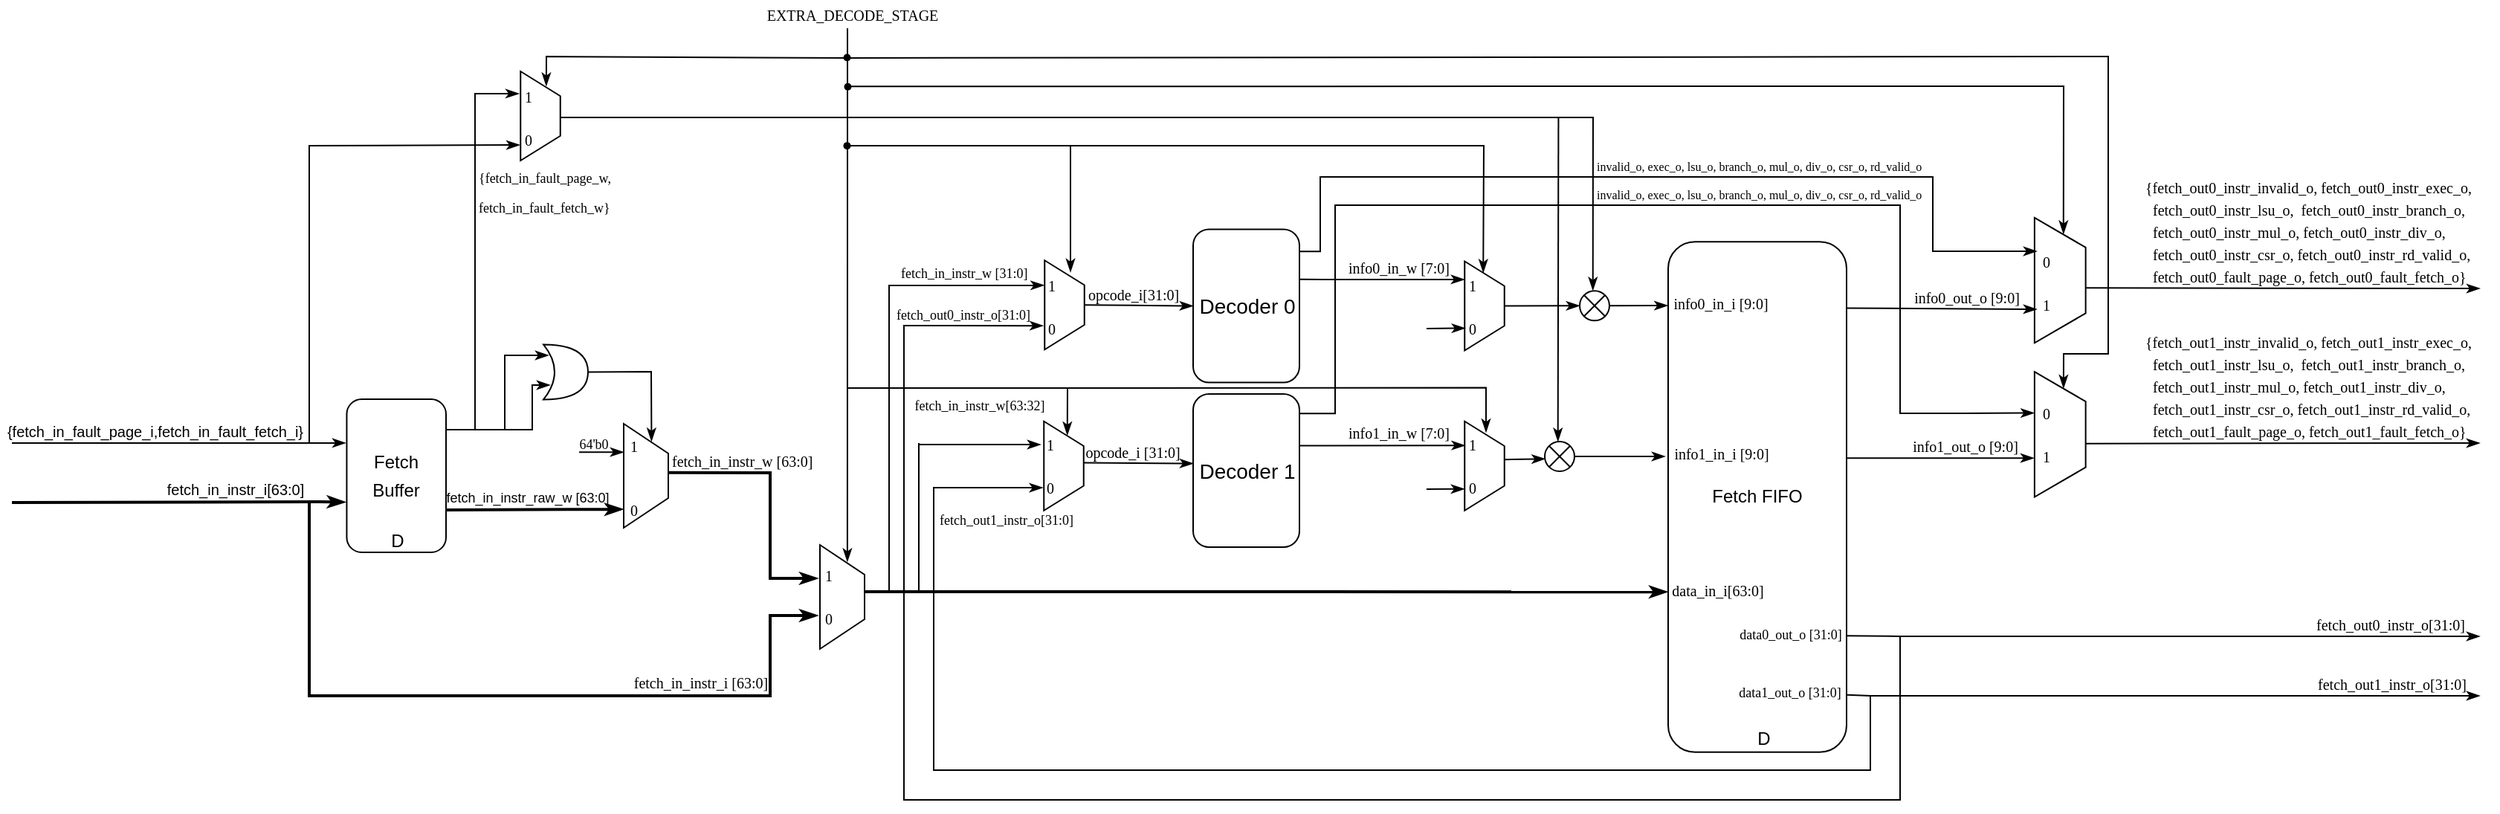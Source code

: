 <mxfile version="21.5.0" type="device">
  <diagram name="第 1 页" id="dZZ1eolfro5HcPucdB3k">
    <mxGraphModel dx="958" dy="1754" grid="1" gridSize="10" guides="1" tooltips="1" connect="1" arrows="1" fold="1" page="1" pageScale="1" pageWidth="1169" pageHeight="827" math="0" shadow="0">
      <root>
        <mxCell id="0" />
        <mxCell id="1" parent="0" />
        <mxCell id="E0e5yeab1NyHRs5sZG60-1" value="&lt;div style=&quot;line-height: 19px;&quot;&gt;&lt;font style=&quot;font-size: 10px;&quot;&gt;fetch_in_instr_i[63:0]&lt;/font&gt;&lt;/div&gt;" style="text;strokeColor=none;align=center;fillColor=none;html=1;verticalAlign=middle;whiteSpace=wrap;rounded=0;" parent="1" vertex="1">
          <mxGeometry x="383.88" y="-394" width="93.28" height="10" as="geometry" />
        </mxCell>
        <mxCell id="E0e5yeab1NyHRs5sZG60-2" value="&lt;div style=&quot;line-height: 19px;&quot;&gt;&lt;font style=&quot;font-size: 12px;&quot;&gt;Fetch Buffer&lt;/font&gt;&lt;/div&gt;" style="rounded=1;whiteSpace=wrap;html=1;glass=0;" parent="1" vertex="1">
          <mxGeometry x="505.22" y="-449.5" width="66.78" height="103" as="geometry" />
        </mxCell>
        <mxCell id="E0e5yeab1NyHRs5sZG60-5" value="" style="shape=trapezoid;perimeter=trapezoidPerimeter;whiteSpace=wrap;html=1;fixedSize=1;rotation=90;size=20;" parent="1" vertex="1">
          <mxGeometry x="671.5" y="-413" width="70" height="30" as="geometry" />
        </mxCell>
        <mxCell id="E0e5yeab1NyHRs5sZG60-6" value="" style="endArrow=classicThin;html=1;rounded=0;exitX=1.001;exitY=0.723;exitDx=0;exitDy=0;exitPerimeter=0;entryX=0.822;entryY=1.017;entryDx=0;entryDy=0;entryPerimeter=0;endFill=1;strokeWidth=2;" parent="1" source="E0e5yeab1NyHRs5sZG60-2" target="E0e5yeab1NyHRs5sZG60-5" edge="1">
          <mxGeometry width="50" height="50" relative="1" as="geometry">
            <mxPoint x="689.5" y="-294" as="sourcePoint" />
            <mxPoint x="709.5" y="-384" as="targetPoint" />
          </mxGeometry>
        </mxCell>
        <mxCell id="E0e5yeab1NyHRs5sZG60-7" value="" style="endArrow=classicThin;html=1;rounded=0;entryX=0.267;entryY=1.01;entryDx=0;entryDy=0;entryPerimeter=0;endFill=1;" parent="1" edge="1">
          <mxGeometry width="50" height="50" relative="1" as="geometry">
            <mxPoint x="661.5" y="-413.9" as="sourcePoint" />
            <mxPoint x="691.2" y="-414.1" as="targetPoint" />
            <Array as="points">
              <mxPoint x="691.5" y="-413.9" />
            </Array>
          </mxGeometry>
        </mxCell>
        <mxCell id="E0e5yeab1NyHRs5sZG60-9" value="&lt;div style=&quot;line-height: 19px;&quot;&gt;&lt;font style=&quot;font-size: 9px;&quot;&gt;fetch_in_instr_raw_w [63:0]&lt;/font&gt;&lt;/div&gt;" style="text;strokeColor=none;align=center;fillColor=none;html=1;verticalAlign=middle;whiteSpace=wrap;rounded=0;" parent="1" vertex="1">
          <mxGeometry x="566.22" y="-391" width="122.28" height="14.5" as="geometry" />
        </mxCell>
        <mxCell id="E0e5yeab1NyHRs5sZG60-10" value="&lt;div style=&quot;line-height: 19px;&quot;&gt;&lt;font style=&quot;font-size: 9px;&quot; face=&quot;Times New Roman&quot;&gt;64&#39;b0&lt;/font&gt;&lt;/div&gt;" style="text;strokeColor=none;align=center;fillColor=none;html=1;verticalAlign=middle;whiteSpace=wrap;rounded=0;" parent="1" vertex="1">
          <mxGeometry x="654" y="-429.25" width="35" height="18" as="geometry" />
        </mxCell>
        <mxCell id="E0e5yeab1NyHRs5sZG60-11" value="" style="shape=xor;whiteSpace=wrap;html=1;" parent="1" vertex="1">
          <mxGeometry x="637.5" y="-486.26" width="30" height="37" as="geometry" />
        </mxCell>
        <mxCell id="E0e5yeab1NyHRs5sZG60-12" value="&lt;font face=&quot;Times New Roman&quot; style=&quot;font-size: 10px;&quot;&gt;1&lt;br&gt;&lt;br&gt;&lt;br&gt;0&lt;br&gt;&lt;/font&gt;" style="text;align=center;html=1;verticalAlign=middle;whiteSpace=wrap;rounded=0;" parent="1" vertex="1">
          <mxGeometry x="693.5" y="-427" width="9" height="60" as="geometry" />
        </mxCell>
        <mxCell id="E0e5yeab1NyHRs5sZG60-13" value="&lt;div style=&quot;font-size: 14px; line-height: 19px;&quot;&gt;Decoder 0&lt;/div&gt;" style="rounded=1;whiteSpace=wrap;html=1;" parent="1" vertex="1">
          <mxGeometry x="1074.5" y="-563.75" width="71.5" height="103" as="geometry" />
        </mxCell>
        <mxCell id="E0e5yeab1NyHRs5sZG60-14" value="&lt;div style=&quot;font-size: 14px; line-height: 19px;&quot;&gt;Decoder 1&lt;/div&gt;" style="rounded=1;whiteSpace=wrap;html=1;" parent="1" vertex="1">
          <mxGeometry x="1074.5" y="-453" width="71.5" height="103" as="geometry" />
        </mxCell>
        <mxCell id="E0e5yeab1NyHRs5sZG60-15" value="&lt;font face=&quot;Times New Roman&quot; style=&quot;font-size: 10px;&quot;&gt;fetch_in_instr_w [63:0]&lt;/font&gt;" style="text;whiteSpace=wrap;html=1;" parent="1" vertex="1">
          <mxGeometry x="721.5" y="-421.75" width="100" height="23" as="geometry" />
        </mxCell>
        <mxCell id="E0e5yeab1NyHRs5sZG60-16" value="" style="endArrow=classicThin;html=1;rounded=0;endFill=1;strokeWidth=1;entryX=0.28;entryY=1.013;entryDx=0;entryDy=0;entryPerimeter=0;" parent="1" target="E0e5yeab1NyHRs5sZG60-38" edge="1">
          <mxGeometry width="50" height="50" relative="1" as="geometry">
            <mxPoint x="870" y="-320" as="sourcePoint" />
            <mxPoint x="972" y="-526" as="targetPoint" />
            <Array as="points">
              <mxPoint x="870" y="-526" />
            </Array>
          </mxGeometry>
        </mxCell>
        <mxCell id="E0e5yeab1NyHRs5sZG60-17" value="" style="endArrow=classicThin;html=1;rounded=0;endFill=1;strokeWidth=1;" parent="1" edge="1">
          <mxGeometry width="50" height="50" relative="1" as="geometry">
            <mxPoint x="890" y="-419" as="sourcePoint" />
            <mxPoint x="972" y="-419" as="targetPoint" />
            <Array as="points" />
          </mxGeometry>
        </mxCell>
        <mxCell id="E0e5yeab1NyHRs5sZG60-18" value="&lt;div style=&quot;line-height: 19px;&quot;&gt;&lt;font style=&quot;font-size: 10px;&quot; face=&quot;Times New Roman&quot;&gt;opcode_i[31:0]&lt;/font&gt;&lt;/div&gt;" style="text;strokeColor=none;align=center;fillColor=none;html=1;verticalAlign=middle;whiteSpace=wrap;rounded=0;" parent="1" vertex="1">
          <mxGeometry x="1000" y="-530.49" width="68.5" height="20" as="geometry" />
        </mxCell>
        <mxCell id="E0e5yeab1NyHRs5sZG60-19" value="&lt;div style=&quot;line-height: 19px;&quot;&gt;&lt;font style=&quot;font-size: 10px;&quot; face=&quot;Times New Roman&quot;&gt;opcode_i [31:0]&lt;/font&gt;&lt;/div&gt;" style="text;strokeColor=none;align=center;fillColor=none;html=1;verticalAlign=middle;whiteSpace=wrap;rounded=0;" parent="1" vertex="1">
          <mxGeometry x="993.25" y="-424" width="82" height="20" as="geometry" />
        </mxCell>
        <mxCell id="E0e5yeab1NyHRs5sZG60-20" value="Fetch FIFO" style="rounded=1;whiteSpace=wrap;html=1;" parent="1" vertex="1">
          <mxGeometry x="1394" y="-555.37" width="120" height="343.25" as="geometry" />
        </mxCell>
        <mxCell id="E0e5yeab1NyHRs5sZG60-21" value="" style="endArrow=classicThin;html=1;rounded=0;exitX=0.5;exitY=0;exitDx=0;exitDy=0;entryX=0;entryY=0.5;entryDx=0;entryDy=0;endFill=1;strokeWidth=1;" parent="1" source="E0e5yeab1NyHRs5sZG60-55" target="E0e5yeab1NyHRs5sZG60-69" edge="1">
          <mxGeometry width="50" height="50" relative="1" as="geometry">
            <mxPoint x="1376.5" y="-509" as="sourcePoint" />
            <mxPoint x="1396.5" y="-512" as="targetPoint" />
          </mxGeometry>
        </mxCell>
        <mxCell id="E0e5yeab1NyHRs5sZG60-22" value="" style="endArrow=classicThin;html=1;rounded=0;entryX=0.013;entryY=0.582;entryDx=0;entryDy=0;entryPerimeter=0;exitX=0.429;exitY=0;exitDx=0;exitDy=0;exitPerimeter=0;endFill=1;strokeWidth=1;" parent="1" source="E0e5yeab1NyHRs5sZG60-74" target="E0e5yeab1NyHRs5sZG60-70" edge="1">
          <mxGeometry width="50" height="50" relative="1" as="geometry">
            <mxPoint x="1386.5" y="-399" as="sourcePoint" />
            <mxPoint x="1459.3" y="-414.442" as="targetPoint" />
            <Array as="points" />
          </mxGeometry>
        </mxCell>
        <mxCell id="E0e5yeab1NyHRs5sZG60-23" value="&lt;div style=&quot;line-height: 19px; font-size: 10px;&quot;&gt;&lt;font style=&quot;font-size: 10px;&quot; face=&quot;Times New Roman&quot;&gt;info0_in_w&amp;nbsp;&lt;/font&gt;&lt;span style=&quot;font-family: &amp;quot;Times New Roman&amp;quot;; background-color: initial;&quot;&gt;[7:0]&lt;/span&gt;&lt;/div&gt;" style="text;strokeColor=none;align=center;fillColor=none;html=1;verticalAlign=middle;whiteSpace=wrap;rounded=0;" parent="1" vertex="1">
          <mxGeometry x="1173" y="-546.63" width="80" height="17.25" as="geometry" />
        </mxCell>
        <mxCell id="E0e5yeab1NyHRs5sZG60-24" value="&lt;div style=&quot;line-height: 19px;&quot;&gt;&lt;font style=&quot;font-size: 10px;&quot; face=&quot;Times New Roman&quot;&gt;info0_in_i [9:0]&lt;/font&gt;&lt;/div&gt;" style="text;strokeColor=none;align=center;fillColor=none;html=1;verticalAlign=middle;whiteSpace=wrap;rounded=0;" parent="1" vertex="1">
          <mxGeometry x="1394" y="-524.74" width="71" height="21" as="geometry" />
        </mxCell>
        <mxCell id="E0e5yeab1NyHRs5sZG60-25" value="&lt;div style=&quot;line-height: 19px;&quot;&gt;&lt;font style=&quot;font-size: 10px;&quot; face=&quot;Times New Roman&quot;&gt;info1_in_w [7:0]&lt;/font&gt;&lt;/div&gt;" style="text;strokeColor=none;align=center;fillColor=none;html=1;verticalAlign=middle;whiteSpace=wrap;rounded=0;" parent="1" vertex="1">
          <mxGeometry x="1173" y="-435.25" width="80" height="17.25" as="geometry" />
        </mxCell>
        <mxCell id="E0e5yeab1NyHRs5sZG60-26" value="&lt;div style=&quot;line-height: 19px;&quot;&gt;&lt;font style=&quot;font-size: 10px;&quot; face=&quot;Times New Roman&quot;&gt;info1_in_i [9:0]&lt;/font&gt;&lt;/div&gt;" style="text;strokeColor=none;align=center;fillColor=none;html=1;verticalAlign=middle;whiteSpace=wrap;rounded=0;" parent="1" vertex="1">
          <mxGeometry x="1395" y="-424" width="70" height="21" as="geometry" />
        </mxCell>
        <mxCell id="E0e5yeab1NyHRs5sZG60-30" value="" style="shape=trapezoid;perimeter=trapezoidPerimeter;whiteSpace=wrap;html=1;fixedSize=1;rotation=90;" parent="1" vertex="1">
          <mxGeometry x="803.5" y="-331.5" width="70" height="30" as="geometry" />
        </mxCell>
        <mxCell id="E0e5yeab1NyHRs5sZG60-32" value="" style="endArrow=classicThin;html=1;rounded=0;exitX=0.47;exitY=-0.007;exitDx=0;exitDy=0;exitPerimeter=0;endFill=1;strokeWidth=2;" parent="1" source="E0e5yeab1NyHRs5sZG60-5" edge="1">
          <mxGeometry width="50" height="50" relative="1" as="geometry">
            <mxPoint x="746.5" y="-319" as="sourcePoint" />
            <mxPoint x="822" y="-329" as="targetPoint" />
            <Array as="points">
              <mxPoint x="790" y="-400" />
              <mxPoint x="790" y="-329" />
            </Array>
          </mxGeometry>
        </mxCell>
        <mxCell id="E0e5yeab1NyHRs5sZG60-33" value="&lt;font face=&quot;Times New Roman&quot; style=&quot;font-size: 10px;&quot;&gt;1&lt;br&gt;&lt;br&gt;0&lt;br&gt;&lt;/font&gt;" style="text;strokeColor=none;align=center;fillColor=none;html=1;verticalAlign=middle;whiteSpace=wrap;rounded=0;" parent="1" vertex="1">
          <mxGeometry x="824.5" y="-347" width="9" height="60" as="geometry" />
        </mxCell>
        <mxCell id="E0e5yeab1NyHRs5sZG60-34" value="" style="endArrow=none;html=1;rounded=0;startArrow=classicThin;startFill=1;exitX=0.162;exitY=0.385;exitDx=0;exitDy=0;exitPerimeter=0;" parent="1" source="E0e5yeab1NyHRs5sZG60-30" edge="1">
          <mxGeometry width="50" height="50" relative="1" as="geometry">
            <mxPoint x="842" y="-342.75" as="sourcePoint" />
            <mxPoint x="842" y="-699" as="targetPoint" />
            <Array as="points">
              <mxPoint x="842" y="-589" />
            </Array>
          </mxGeometry>
        </mxCell>
        <mxCell id="E0e5yeab1NyHRs5sZG60-35" value="&lt;font face=&quot;Times New Roman&quot; style=&quot;font-size: 10px;&quot;&gt;EXTRA_DECODE_STAGE&lt;/font&gt;" style="text;strokeColor=none;align=center;fillColor=none;html=1;verticalAlign=middle;whiteSpace=wrap;rounded=0;" parent="1" vertex="1">
          <mxGeometry x="782" y="-718" width="127" height="20" as="geometry" />
        </mxCell>
        <mxCell id="E0e5yeab1NyHRs5sZG60-36" value="" style="endArrow=classicThin;html=1;rounded=0;endFill=1;strokeWidth=2;" parent="1" edge="1">
          <mxGeometry width="50" height="50" relative="1" as="geometry">
            <mxPoint x="480" y="-380" as="sourcePoint" />
            <mxPoint x="822" y="-304" as="targetPoint" />
            <Array as="points">
              <mxPoint x="480" y="-250" />
              <mxPoint x="790" y="-250" />
              <mxPoint x="790" y="-304" />
            </Array>
          </mxGeometry>
        </mxCell>
        <mxCell id="E0e5yeab1NyHRs5sZG60-37" value="&lt;div style=&quot;line-height: 19px;&quot;&gt;&lt;font style=&quot;font-size: 10px;&quot; face=&quot;Times New Roman&quot;&gt;fetch_in_instr_i [63:0]&lt;/font&gt;&lt;/div&gt;" style="text;strokeColor=none;align=center;fillColor=none;html=1;verticalAlign=middle;whiteSpace=wrap;rounded=0;" parent="1" vertex="1">
          <mxGeometry x="696.5" y="-264" width="93.28" height="10" as="geometry" />
        </mxCell>
        <mxCell id="E0e5yeab1NyHRs5sZG60-38" value="" style="shape=trapezoid;perimeter=trapezoidPerimeter;whiteSpace=wrap;html=1;fixedSize=1;rotation=90;size=16.62;" parent="1" vertex="1">
          <mxGeometry x="958" y="-526.24" width="60" height="26.75" as="geometry" />
        </mxCell>
        <mxCell id="E0e5yeab1NyHRs5sZG60-39" value="" style="endArrow=classicThin;html=1;rounded=0;entryX=0;entryY=0.5;entryDx=0;entryDy=0;exitX=0.5;exitY=0;exitDx=0;exitDy=0;endFill=1;" parent="1" source="E0e5yeab1NyHRs5sZG60-38" target="E0e5yeab1NyHRs5sZG60-13" edge="1">
          <mxGeometry width="50" height="50" relative="1" as="geometry">
            <mxPoint x="1026.5" y="-439" as="sourcePoint" />
            <mxPoint x="1076.5" y="-489" as="targetPoint" />
          </mxGeometry>
        </mxCell>
        <mxCell id="E0e5yeab1NyHRs5sZG60-40" value="" style="shape=trapezoid;perimeter=trapezoidPerimeter;whiteSpace=wrap;html=1;fixedSize=1;rotation=90;size=16.62;" parent="1" vertex="1">
          <mxGeometry x="957.5" y="-418" width="60" height="26.75" as="geometry" />
        </mxCell>
        <mxCell id="E0e5yeab1NyHRs5sZG60-41" value="" style="endArrow=classicThin;html=1;rounded=0;entryX=0.001;entryY=0.454;entryDx=0;entryDy=0;exitX=0.464;exitY=0.001;exitDx=0;exitDy=0;exitPerimeter=0;entryPerimeter=0;endFill=1;" parent="1" source="E0e5yeab1NyHRs5sZG60-40" target="E0e5yeab1NyHRs5sZG60-14" edge="1">
          <mxGeometry width="50" height="50" relative="1" as="geometry">
            <mxPoint x="1061.5" y="-406" as="sourcePoint" />
            <mxPoint x="1146.5" y="-406" as="targetPoint" />
          </mxGeometry>
        </mxCell>
        <mxCell id="E0e5yeab1NyHRs5sZG60-42" value="&lt;font face=&quot;Times New Roman&quot; style=&quot;font-size: 10px;&quot;&gt;1&lt;br&gt;&lt;br&gt;0&lt;br&gt;&lt;/font&gt;" style="text;align=center;html=1;verticalAlign=middle;whiteSpace=wrap;rounded=0;" parent="1" vertex="1">
          <mxGeometry x="974.5" y="-542.25" width="9" height="60" as="geometry" />
        </mxCell>
        <mxCell id="E0e5yeab1NyHRs5sZG60-43" value="&lt;font face=&quot;Times New Roman&quot; style=&quot;font-size: 10px;&quot;&gt;1&lt;br&gt;&lt;br&gt;0&lt;br&gt;&lt;/font&gt;" style="text;strokeColor=none;align=center;fillColor=none;html=1;verticalAlign=middle;whiteSpace=wrap;rounded=0;" parent="1" vertex="1">
          <mxGeometry x="974" y="-426.25" width="9" height="43.25" as="geometry" />
        </mxCell>
        <mxCell id="E0e5yeab1NyHRs5sZG60-44" value="" style="endArrow=none;html=1;rounded=0;startArrow=classicThin;startFill=1;" parent="1" edge="1">
          <mxGeometry width="50" height="50" relative="1" as="geometry">
            <mxPoint x="992" y="-535" as="sourcePoint" />
            <mxPoint x="842" y="-620" as="targetPoint" />
            <Array as="points">
              <mxPoint x="992" y="-620" />
            </Array>
          </mxGeometry>
        </mxCell>
        <mxCell id="E0e5yeab1NyHRs5sZG60-46" value="" style="shape=ellipse;fillColor=#000000;strokeColor=none;html=1;sketch=0;strokeWidth=0;" parent="1" vertex="1">
          <mxGeometry x="839" y="-682" width="5" height="5" as="geometry" />
        </mxCell>
        <mxCell id="E0e5yeab1NyHRs5sZG60-47" value="" style="endArrow=none;html=1;rounded=0;entryX=1;entryY=0.772;entryDx=0;entryDy=0;entryPerimeter=0;startArrow=classicThin;startFill=1;strokeWidth=1;exitX=-0.086;exitY=0.722;exitDx=0;exitDy=0;exitPerimeter=0;" parent="1" source="E0e5yeab1NyHRs5sZG60-42" target="E0e5yeab1NyHRs5sZG60-20" edge="1">
          <mxGeometry width="50" height="50" relative="1" as="geometry">
            <mxPoint x="952" y="-499" as="sourcePoint" />
            <mxPoint x="1525.38" y="-308.983" as="targetPoint" />
            <Array as="points">
              <mxPoint x="880" y="-499" />
              <mxPoint x="880" y="-180" />
              <mxPoint x="1550" y="-180" />
              <mxPoint x="1550" y="-290" />
            </Array>
          </mxGeometry>
        </mxCell>
        <mxCell id="E0e5yeab1NyHRs5sZG60-48" value="" style="endArrow=classicThin;html=1;rounded=0;entryX=0.744;entryY=1.026;entryDx=0;entryDy=0;entryPerimeter=0;endFill=1;strokeWidth=1;exitX=1.003;exitY=0.888;exitDx=0;exitDy=0;exitPerimeter=0;" parent="1" source="E0e5yeab1NyHRs5sZG60-20" target="E0e5yeab1NyHRs5sZG60-40" edge="1">
          <mxGeometry width="50" height="50" relative="1" as="geometry">
            <mxPoint x="1516.5" y="-250" as="sourcePoint" />
            <mxPoint x="971.493" y="-393.004" as="targetPoint" />
            <Array as="points">
              <mxPoint x="1530" y="-250" />
              <mxPoint x="1530" y="-200" />
              <mxPoint x="900" y="-200" />
              <mxPoint x="900" y="-390" />
            </Array>
          </mxGeometry>
        </mxCell>
        <mxCell id="E0e5yeab1NyHRs5sZG60-52" value="&lt;div style=&quot;line-height: 19px; font-size: 9px;&quot;&gt;&lt;font style=&quot;font-size: 9px;&quot; face=&quot;Times New Roman&quot;&gt;&lt;font style=&quot;font-size: 9px;&quot;&gt;fetch_in_instr_w&lt;/font&gt;&lt;/font&gt;&lt;span style=&quot;font-family: &amp;quot;Times New Roman&amp;quot;; background-color: initial;&quot;&gt;[63:32]&lt;/span&gt;&lt;/div&gt;" style="text;strokeColor=none;align=center;fillColor=none;html=1;verticalAlign=middle;whiteSpace=wrap;rounded=0;" parent="1" vertex="1">
          <mxGeometry x="889.5" y="-462" width="82" height="33.25" as="geometry" />
        </mxCell>
        <mxCell id="E0e5yeab1NyHRs5sZG60-53" value="&lt;div style=&quot;line-height: 19px;&quot;&gt;&lt;div style=&quot;line-height: 19px;&quot;&gt;&lt;font style=&quot;font-size: 9px;&quot; face=&quot;Times New Roman&quot;&gt;fetch_out0_instr_o[31:0]&lt;/font&gt;&lt;/div&gt;&lt;/div&gt;" style="text;strokeColor=none;align=center;fillColor=none;html=1;verticalAlign=middle;whiteSpace=wrap;rounded=0;" parent="1" vertex="1">
          <mxGeometry x="873.5" y="-512.36" width="92" height="10" as="geometry" />
        </mxCell>
        <mxCell id="E0e5yeab1NyHRs5sZG60-55" value="" style="shape=trapezoid;perimeter=trapezoidPerimeter;whiteSpace=wrap;html=1;fixedSize=1;rotation=90;size=16.62;" parent="1" vertex="1">
          <mxGeometry x="1240.5" y="-525.62" width="60" height="26.75" as="geometry" />
        </mxCell>
        <mxCell id="E0e5yeab1NyHRs5sZG60-56" value="&lt;font face=&quot;Times New Roman&quot; style=&quot;font-size: 10px;&quot;&gt;1&lt;br&gt;&lt;br&gt;0&lt;br&gt;&lt;/font&gt;" style="text;strokeColor=none;align=center;fillColor=none;html=1;verticalAlign=middle;whiteSpace=wrap;rounded=0;" parent="1" vertex="1">
          <mxGeometry x="1257.5" y="-542.25" width="9" height="60" as="geometry" />
        </mxCell>
        <mxCell id="E0e5yeab1NyHRs5sZG60-59" value="" style="shape=ellipse;fillColor=#000000;strokeColor=none;html=1;sketch=0;strokeWidth=0;" parent="1" vertex="1">
          <mxGeometry x="839.5" y="-662.38" width="5" height="5" as="geometry" />
        </mxCell>
        <mxCell id="E0e5yeab1NyHRs5sZG60-60" value="" style="endArrow=classicThin;html=1;rounded=0;entryX=0;entryY=0.75;entryDx=0;entryDy=0;endFill=1;" parent="1" edge="1">
          <mxGeometry width="50" height="50" relative="1" as="geometry">
            <mxPoint x="1231.5" y="-497" as="sourcePoint" />
            <mxPoint x="1257.5" y="-497.25" as="targetPoint" />
          </mxGeometry>
        </mxCell>
        <mxCell id="E0e5yeab1NyHRs5sZG60-61" value="" style="shape=trapezoid;perimeter=trapezoidPerimeter;whiteSpace=wrap;html=1;fixedSize=1;rotation=90;size=16.62;fillColor=default;strokeColor=#000000;fontColor=#333333;" parent="1" vertex="1">
          <mxGeometry x="605.5" y="-653.38" width="60" height="26.75" as="geometry" />
        </mxCell>
        <mxCell id="E0e5yeab1NyHRs5sZG60-62" value="&lt;font face=&quot;Times New Roman&quot; style=&quot;font-size: 10px;&quot;&gt;1&lt;br&gt;&lt;br&gt;0&lt;br&gt;&lt;/font&gt;" style="text;align=center;html=1;verticalAlign=middle;whiteSpace=wrap;rounded=0;" parent="1" vertex="1">
          <mxGeometry x="622.5" y="-669" width="9" height="60" as="geometry" />
        </mxCell>
        <mxCell id="E0e5yeab1NyHRs5sZG60-64" value="" style="endArrow=classicThin;html=1;rounded=0;entryX=0.25;entryY=1;entryDx=0;entryDy=0;endFill=1;" parent="1" edge="1">
          <mxGeometry width="50" height="50" relative="1" as="geometry">
            <mxPoint x="572" y="-429" as="sourcePoint" />
            <mxPoint x="621.125" y="-655.005" as="targetPoint" />
            <Array as="points">
              <mxPoint x="591.5" y="-429" />
              <mxPoint x="591.5" y="-655" />
            </Array>
          </mxGeometry>
        </mxCell>
        <mxCell id="E0e5yeab1NyHRs5sZG60-65" value="&lt;div style=&quot;font-weight: normal; line-height: 19px;&quot;&gt;&lt;div style=&quot;&quot;&gt;&lt;font face=&quot;Times New Roman&quot; style=&quot;font-size: 9px;&quot;&gt;{fetch_in_fault_page_w, fetch_in_fault_fetch_w}&lt;/font&gt;&lt;/div&gt;&lt;/div&gt;" style="text;whiteSpace=wrap;html=1;" parent="1" vertex="1">
          <mxGeometry x="592" y="-615" width="100" height="40" as="geometry" />
        </mxCell>
        <mxCell id="E0e5yeab1NyHRs5sZG60-67" value="" style="endArrow=none;html=1;rounded=0;startArrow=classicThin;startFill=1;exitX=0.164;exitY=0.353;exitDx=0;exitDy=0;exitPerimeter=0;" parent="1" source="E0e5yeab1NyHRs5sZG60-61" edge="1">
          <mxGeometry width="50" height="50" relative="1" as="geometry">
            <mxPoint x="640" y="-660" as="sourcePoint" />
            <mxPoint x="842" y="-679" as="targetPoint" />
            <Array as="points">
              <mxPoint x="639.5" y="-680" />
            </Array>
          </mxGeometry>
        </mxCell>
        <mxCell id="E0e5yeab1NyHRs5sZG60-68" value="" style="endArrow=classicThin;html=1;rounded=0;entryX=0.444;entryY=-0.015;entryDx=0;entryDy=0;endFill=1;entryPerimeter=0;" parent="1" target="E0e5yeab1NyHRs5sZG60-69" edge="1">
          <mxGeometry width="50" height="50" relative="1" as="geometry">
            <mxPoint x="649" y="-639" as="sourcePoint" />
            <mxPoint x="1343.5" y="-522.36" as="targetPoint" />
            <Array as="points">
              <mxPoint x="1343.5" y="-639" />
            </Array>
          </mxGeometry>
        </mxCell>
        <mxCell id="E0e5yeab1NyHRs5sZG60-69" value="" style="shape=sumEllipse;perimeter=ellipsePerimeter;whiteSpace=wrap;html=1;backgroundOutline=1;" parent="1" vertex="1">
          <mxGeometry x="1334.5" y="-522.36" width="20" height="20" as="geometry" />
        </mxCell>
        <mxCell id="E0e5yeab1NyHRs5sZG60-70" value="" style="shape=sumEllipse;perimeter=ellipsePerimeter;whiteSpace=wrap;html=1;backgroundOutline=1;" parent="1" vertex="1">
          <mxGeometry x="1311" y="-421" width="20" height="20" as="geometry" />
        </mxCell>
        <mxCell id="E0e5yeab1NyHRs5sZG60-71" value="" style="endArrow=classicThin;html=1;rounded=0;exitX=1;exitY=0.5;exitDx=0;exitDy=0;entryX=-0.002;entryY=0.125;entryDx=0;entryDy=0;entryPerimeter=0;endFill=1;strokeWidth=1;" parent="1" source="E0e5yeab1NyHRs5sZG60-69" target="E0e5yeab1NyHRs5sZG60-20" edge="1">
          <mxGeometry width="50" height="50" relative="1" as="geometry">
            <mxPoint x="1376.5" y="-519" as="sourcePoint" />
            <mxPoint x="1426.5" y="-569" as="targetPoint" />
          </mxGeometry>
        </mxCell>
        <mxCell id="E0e5yeab1NyHRs5sZG60-72" value="" style="endArrow=classicThin;html=1;rounded=0;exitX=1;exitY=0.5;exitDx=0;exitDy=0;endFill=1;strokeWidth=1;" parent="1" source="E0e5yeab1NyHRs5sZG60-70" edge="1">
          <mxGeometry width="50" height="50" relative="1" as="geometry">
            <mxPoint x="1376.5" y="-419" as="sourcePoint" />
            <mxPoint x="1392" y="-411" as="targetPoint" />
          </mxGeometry>
        </mxCell>
        <mxCell id="E0e5yeab1NyHRs5sZG60-74" value="" style="shape=trapezoid;perimeter=trapezoidPerimeter;whiteSpace=wrap;html=1;fixedSize=1;rotation=90;size=16.62;" parent="1" vertex="1">
          <mxGeometry x="1240.5" y="-418" width="60" height="26.75" as="geometry" />
        </mxCell>
        <mxCell id="E0e5yeab1NyHRs5sZG60-75" value="&lt;font face=&quot;Times New Roman&quot; style=&quot;font-size: 10px;&quot;&gt;1&lt;br&gt;&lt;br&gt;0&lt;br&gt;&lt;/font&gt;" style="text;strokeColor=none;align=center;fillColor=none;html=1;verticalAlign=middle;whiteSpace=wrap;rounded=0;" parent="1" vertex="1">
          <mxGeometry x="1257.5" y="-435.25" width="9" height="60" as="geometry" />
        </mxCell>
        <mxCell id="E0e5yeab1NyHRs5sZG60-76" value="" style="endArrow=classicThin;html=1;rounded=0;exitX=1.006;exitY=0.337;exitDx=0;exitDy=0;entryX=-0.014;entryY=0.281;entryDx=0;entryDy=0;entryPerimeter=0;exitPerimeter=0;endFill=1;strokeWidth=1;" parent="1" source="E0e5yeab1NyHRs5sZG60-14" target="E0e5yeab1NyHRs5sZG60-75" edge="1">
          <mxGeometry width="50" height="50" relative="1" as="geometry">
            <mxPoint x="1266.5" y="-384.75" as="sourcePoint" />
            <mxPoint x="1316.5" y="-434.75" as="targetPoint" />
          </mxGeometry>
        </mxCell>
        <mxCell id="E0e5yeab1NyHRs5sZG60-77" value="" style="endArrow=classicThin;html=1;rounded=0;entryX=-0.048;entryY=0.769;entryDx=0;entryDy=0;entryPerimeter=0;endFill=1;" parent="1" edge="1">
          <mxGeometry width="50" height="50" relative="1" as="geometry">
            <mxPoint x="1231.43" y="-389.03" as="sourcePoint" />
            <mxPoint x="1256.998" y="-389.14" as="targetPoint" />
          </mxGeometry>
        </mxCell>
        <mxCell id="E0e5yeab1NyHRs5sZG60-80" value="" style="shape=trapezoid;perimeter=trapezoidPerimeter;whiteSpace=wrap;html=1;fixedSize=1;rotation=90;" parent="1" vertex="1">
          <mxGeometry x="1615.5" y="-546.63" width="84.25" height="34.38" as="geometry" />
        </mxCell>
        <mxCell id="E0e5yeab1NyHRs5sZG60-81" value="" style="endArrow=classicThin;html=1;rounded=0;exitX=1;exitY=0.13;exitDx=0;exitDy=0;exitPerimeter=0;endFill=1;strokeWidth=1;" parent="1" source="E0e5yeab1NyHRs5sZG60-20" edge="1">
          <mxGeometry width="50" height="50" relative="1" as="geometry">
            <mxPoint x="1706.5" y="-439" as="sourcePoint" />
            <mxPoint x="1642" y="-510" as="targetPoint" />
          </mxGeometry>
        </mxCell>
        <mxCell id="E0e5yeab1NyHRs5sZG60-83" value="&lt;div style=&quot;font-weight: normal; line-height: 150%; font-size: 10px;&quot;&gt;&lt;div style=&quot;line-height: 150%;&quot;&gt;&lt;font style=&quot;font-size: 10px;&quot; face=&quot;Times New Roman&quot;&gt;{fetch_out0_instr_invalid_o,&lt;span style=&quot;white-space: pre;&quot;&gt; &lt;/span&gt;fetch_out0_instr_exec_o,&lt;/font&gt;&lt;/div&gt;&lt;div style=&quot;line-height: 150%;&quot;&gt;&lt;font style=&quot;font-size: 10px;&quot; face=&quot;Times New Roman&quot;&gt;&amp;nbsp; fetch_out0_instr_lsu_o, &lt;span style=&quot;white-space: pre;&quot;&gt; &lt;/span&gt;fetch_out0_instr_branch_o,&lt;/font&gt;&lt;/div&gt;&lt;div style=&quot;line-height: 150%;&quot;&gt;&lt;font style=&quot;font-size: 10px;&quot; face=&quot;Times New Roman&quot;&gt;&amp;nbsp; fetch_out0_instr_mul_o,&lt;span style=&quot;white-space: pre;&quot;&gt; &lt;/span&gt;fetch_out0_instr_div_o,&lt;/font&gt;&lt;/div&gt;&lt;div style=&quot;line-height: 150%;&quot;&gt;&lt;font style=&quot;font-size: 10px;&quot; face=&quot;Times New Roman&quot;&gt;&amp;nbsp; fetch_out0_instr_csr_o,&lt;span style=&quot;white-space: pre;&quot;&gt; &lt;/span&gt;fetch_out0_instr_rd_valid_o,&lt;/font&gt;&lt;/div&gt;&lt;div style=&quot;line-height: 150%;&quot;&gt;&lt;font style=&quot;font-size: 10px;&quot; face=&quot;Times New Roman&quot;&gt;&amp;nbsp; fetch_out0_fault_page_o,&lt;span style=&quot;white-space: pre;&quot;&gt; &lt;/span&gt;fetch_out0_fault_fetch_o}&lt;/font&gt;&lt;/div&gt;&lt;/div&gt;" style="text;whiteSpace=wrap;html=1;" parent="1" vertex="1">
          <mxGeometry x="1712.5" y="-606.49" width="240" height="90" as="geometry" />
        </mxCell>
        <mxCell id="E0e5yeab1NyHRs5sZG60-84" value="&lt;div style=&quot;line-height: 19px;&quot;&gt;&lt;font style=&quot;font-size: 10px;&quot; face=&quot;Times New Roman&quot;&gt;info0_out_o [9:0]&lt;/font&gt;&lt;/div&gt;" style="text;strokeColor=none;align=center;fillColor=none;html=1;verticalAlign=middle;whiteSpace=wrap;rounded=0;" parent="1" vertex="1">
          <mxGeometry x="1548.5" y="-528.63" width="92" height="21" as="geometry" />
        </mxCell>
        <mxCell id="E0e5yeab1NyHRs5sZG60-85" value="" style="endArrow=classicThin;html=1;rounded=0;endFill=1;entryX=0.131;entryY=0.433;entryDx=0;entryDy=0;entryPerimeter=0;" parent="1" target="E0e5yeab1NyHRs5sZG60-89" edge="1">
          <mxGeometry width="50" height="50" relative="1" as="geometry">
            <mxPoint x="841" y="-679" as="sourcePoint" />
            <mxPoint x="1690" y="-480" as="targetPoint" />
            <Array as="points">
              <mxPoint x="1690" y="-680" />
              <mxPoint x="1690" y="-480" />
              <mxPoint x="1660" y="-480" />
            </Array>
          </mxGeometry>
        </mxCell>
        <mxCell id="E0e5yeab1NyHRs5sZG60-86" value="&lt;font face=&quot;Times New Roman&quot; style=&quot;font-size: 10px;&quot;&gt;0&lt;br&gt;&lt;br&gt;1&lt;br&gt;&lt;/font&gt;" style="text;strokeColor=none;align=center;fillColor=none;html=1;verticalAlign=middle;whiteSpace=wrap;rounded=0;" parent="1" vertex="1">
          <mxGeometry x="1643.5" y="-557.68" width="9" height="60" as="geometry" />
        </mxCell>
        <mxCell id="E0e5yeab1NyHRs5sZG60-87" value="" style="endArrow=classicThin;html=1;rounded=0;endFill=1;edgeStyle=orthogonalEdgeStyle;exitX=1.002;exitY=0.144;exitDx=0;exitDy=0;exitPerimeter=0;strokeWidth=1;" parent="1" source="E0e5yeab1NyHRs5sZG60-13" edge="1">
          <mxGeometry width="50" height="50" relative="1" as="geometry">
            <mxPoint x="1192" y="-549" as="sourcePoint" />
            <mxPoint x="1642" y="-549" as="targetPoint" />
            <Array as="points">
              <mxPoint x="1160" y="-549" />
              <mxPoint x="1160" y="-599" />
              <mxPoint x="1572" y="-599" />
              <mxPoint x="1572" y="-549" />
            </Array>
          </mxGeometry>
        </mxCell>
        <mxCell id="E0e5yeab1NyHRs5sZG60-88" value="&lt;div style=&quot;font-weight: normal; line-height: 19px; font-size: 8px;&quot;&gt;&lt;div style=&quot;line-height: 0%;&quot;&gt;&lt;font style=&quot;font-size: 8px;&quot; face=&quot;Times New Roman&quot;&gt;invalid_o,&amp;nbsp;&lt;/font&gt;&lt;font style=&quot;background-color: initial; font-size: 8px;&quot; face=&quot;Times New Roman&quot;&gt;exec_o,&amp;nbsp;&lt;/font&gt;&lt;font style=&quot;background-color: initial; font-size: 8px;&quot; face=&quot;Times New Roman&quot;&gt;lsu_o,&amp;nbsp;&lt;/font&gt;&lt;font style=&quot;background-color: initial; font-size: 8px;&quot; face=&quot;Times New Roman&quot;&gt;branch_o,&amp;nbsp;&lt;/font&gt;&lt;font style=&quot;background-color: initial; font-size: 8px;&quot; face=&quot;Times New Roman&quot;&gt;mul_o,&amp;nbsp;&lt;/font&gt;&lt;span style=&quot;background-color: initial; font-family: &amp;quot;Times New Roman&amp;quot;;&quot;&gt;div_o,&amp;nbsp;&lt;/span&gt;&lt;span style=&quot;background-color: initial; font-family: &amp;quot;Times New Roman&amp;quot;;&quot;&gt;csr_o,&amp;nbsp;&lt;/span&gt;&lt;span style=&quot;background-color: initial; font-family: &amp;quot;Times New Roman&amp;quot;;&quot;&gt;rd_valid_o&lt;/span&gt;&lt;/div&gt;&lt;/div&gt;" style="text;whiteSpace=wrap;html=1;" parent="1" vertex="1">
          <mxGeometry x="1343.5" y="-612" width="250" height="10" as="geometry" />
        </mxCell>
        <mxCell id="E0e5yeab1NyHRs5sZG60-89" value="" style="shape=trapezoid;perimeter=trapezoidPerimeter;whiteSpace=wrap;html=1;fixedSize=1;rotation=90;" parent="1" vertex="1">
          <mxGeometry x="1615.5" y="-443" width="84.25" height="34.38" as="geometry" />
        </mxCell>
        <mxCell id="E0e5yeab1NyHRs5sZG60-90" value="&lt;font face=&quot;Times New Roman&quot; style=&quot;font-size: 10px;&quot;&gt;0&lt;br&gt;&lt;br&gt;1&lt;br&gt;&lt;/font&gt;" style="text;strokeColor=none;align=center;fillColor=none;html=1;verticalAlign=middle;whiteSpace=wrap;rounded=0;" parent="1" vertex="1">
          <mxGeometry x="1643.5" y="-455.81" width="9" height="60" as="geometry" />
        </mxCell>
        <mxCell id="E0e5yeab1NyHRs5sZG60-91" value="" style="endArrow=classicThin;html=1;rounded=0;exitX=1;exitY=0.424;exitDx=0;exitDy=0;exitPerimeter=0;entryX=0.689;entryY=1.011;entryDx=0;entryDy=0;entryPerimeter=0;endFill=1;strokeWidth=1;" parent="1" source="E0e5yeab1NyHRs5sZG60-20" target="E0e5yeab1NyHRs5sZG60-89" edge="1">
          <mxGeometry width="50" height="50" relative="1" as="geometry">
            <mxPoint x="1526.5" y="-439" as="sourcePoint" />
            <mxPoint x="1756.5" y="-409" as="targetPoint" />
          </mxGeometry>
        </mxCell>
        <mxCell id="E0e5yeab1NyHRs5sZG60-93" value="&lt;div style=&quot;font-weight: normal; line-height: 19px; font-size: 8px;&quot;&gt;&lt;div style=&quot;line-height: 0%;&quot;&gt;&lt;font style=&quot;font-size: 8px;&quot; face=&quot;Times New Roman&quot;&gt;invalid_o,&amp;nbsp;&lt;/font&gt;&lt;font style=&quot;background-color: initial; font-size: 8px;&quot; face=&quot;Times New Roman&quot;&gt;exec_o,&amp;nbsp;&lt;/font&gt;&lt;font style=&quot;background-color: initial; font-size: 8px;&quot; face=&quot;Times New Roman&quot;&gt;lsu_o,&amp;nbsp;&lt;/font&gt;&lt;font style=&quot;background-color: initial; font-size: 8px;&quot; face=&quot;Times New Roman&quot;&gt;branch_o,&amp;nbsp;&lt;/font&gt;&lt;font style=&quot;background-color: initial; font-size: 8px;&quot; face=&quot;Times New Roman&quot;&gt;mul_o,&amp;nbsp;&lt;/font&gt;&lt;span style=&quot;background-color: initial; font-family: &amp;quot;Times New Roman&amp;quot;;&quot;&gt;div_o,&amp;nbsp;&lt;/span&gt;&lt;span style=&quot;background-color: initial; font-family: &amp;quot;Times New Roman&amp;quot;;&quot;&gt;csr_o,&amp;nbsp;&lt;/span&gt;&lt;span style=&quot;background-color: initial; font-family: &amp;quot;Times New Roman&amp;quot;;&quot;&gt;rd_valid_o&lt;/span&gt;&lt;/div&gt;&lt;/div&gt;" style="text;whiteSpace=wrap;html=1;" parent="1" vertex="1">
          <mxGeometry x="1343.5" y="-593" width="226.5" height="10" as="geometry" />
        </mxCell>
        <mxCell id="E0e5yeab1NyHRs5sZG60-94" value="&lt;div style=&quot;line-height: 19px;&quot;&gt;&lt;font style=&quot;font-size: 10px;&quot; face=&quot;Times New Roman&quot;&gt;info1_out_o [9:0]&lt;/font&gt;&lt;/div&gt;" style="text;strokeColor=none;align=center;fillColor=none;html=1;verticalAlign=middle;whiteSpace=wrap;rounded=0;" parent="1" vertex="1">
          <mxGeometry x="1542.5" y="-428.62" width="102" height="21" as="geometry" />
        </mxCell>
        <mxCell id="E0e5yeab1NyHRs5sZG60-95" value="&lt;div style=&quot;border-color: var(--border-color); color: rgb(0, 0, 0); font-family: Helvetica; font-size: 10px; font-style: normal; font-variant-ligatures: normal; font-variant-caps: normal; font-weight: 400; letter-spacing: normal; orphans: 2; text-align: left; text-indent: 0px; text-transform: none; widows: 2; word-spacing: 0px; -webkit-text-stroke-width: 0px; text-decoration-thickness: initial; text-decoration-style: initial; text-decoration-color: initial; line-height: 15px;&quot;&gt;&lt;font style=&quot;border-color: var(--border-color); font-size: 10px;&quot; face=&quot;Times New Roman&quot;&gt;{fetch_out1_instr_invalid_o,&lt;span style=&quot;border-color: var(--border-color);&quot;&gt; &lt;/span&gt;fetch_out1_instr_exec_o,&lt;/font&gt;&lt;/div&gt;&lt;div style=&quot;border-color: var(--border-color); color: rgb(0, 0, 0); font-family: Helvetica; font-size: 10px; font-style: normal; font-variant-ligatures: normal; font-variant-caps: normal; font-weight: 400; letter-spacing: normal; orphans: 2; text-align: left; text-indent: 0px; text-transform: none; widows: 2; word-spacing: 0px; -webkit-text-stroke-width: 0px; text-decoration-thickness: initial; text-decoration-style: initial; text-decoration-color: initial; line-height: 15px;&quot;&gt;&lt;font style=&quot;border-color: var(--border-color); font-size: 10px;&quot; face=&quot;Times New Roman&quot;&gt;&amp;nbsp; fetch_out1_instr_lsu_o,&lt;span&gt;&amp;nbsp;&lt;/span&gt;&lt;span style=&quot;border-color: var(--border-color);&quot;&gt; &lt;/span&gt;fetch_out1_instr_branch_o,&lt;/font&gt;&lt;/div&gt;&lt;div style=&quot;border-color: var(--border-color); color: rgb(0, 0, 0); font-family: Helvetica; font-size: 10px; font-style: normal; font-variant-ligatures: normal; font-variant-caps: normal; font-weight: 400; letter-spacing: normal; orphans: 2; text-align: left; text-indent: 0px; text-transform: none; widows: 2; word-spacing: 0px; -webkit-text-stroke-width: 0px; text-decoration-thickness: initial; text-decoration-style: initial; text-decoration-color: initial; line-height: 15px;&quot;&gt;&lt;font style=&quot;border-color: var(--border-color); font-size: 10px;&quot; face=&quot;Times New Roman&quot;&gt;&amp;nbsp; fetch_out1_instr_mul_o,&lt;span style=&quot;border-color: var(--border-color);&quot;&gt; &lt;/span&gt;fetch_out1_instr_div_o,&lt;/font&gt;&lt;/div&gt;&lt;div style=&quot;border-color: var(--border-color); color: rgb(0, 0, 0); font-family: Helvetica; font-size: 10px; font-style: normal; font-variant-ligatures: normal; font-variant-caps: normal; font-weight: 400; letter-spacing: normal; orphans: 2; text-align: left; text-indent: 0px; text-transform: none; widows: 2; word-spacing: 0px; -webkit-text-stroke-width: 0px; text-decoration-thickness: initial; text-decoration-style: initial; text-decoration-color: initial; line-height: 15px;&quot;&gt;&lt;font style=&quot;border-color: var(--border-color); font-size: 10px;&quot; face=&quot;Times New Roman&quot;&gt;&amp;nbsp; fetch_out1_instr_csr_o,&lt;span style=&quot;border-color: var(--border-color);&quot;&gt; &lt;/span&gt;fetch_out1_instr_rd_valid_o,&lt;/font&gt;&lt;/div&gt;&lt;div style=&quot;border-color: var(--border-color); color: rgb(0, 0, 0); font-family: Helvetica; font-size: 10px; font-style: normal; font-variant-ligatures: normal; font-variant-caps: normal; font-weight: 400; letter-spacing: normal; orphans: 2; text-align: left; text-indent: 0px; text-transform: none; widows: 2; word-spacing: 0px; -webkit-text-stroke-width: 0px; text-decoration-thickness: initial; text-decoration-style: initial; text-decoration-color: initial; line-height: 15px;&quot;&gt;&lt;font style=&quot;border-color: var(--border-color); font-size: 10px;&quot; face=&quot;Times New Roman&quot;&gt;&amp;nbsp; fetch_out1_fault_page_o,&lt;span style=&quot;border-color: var(--border-color);&quot;&gt; &lt;/span&gt;fetch_out1_fault_fetch_o}&lt;/font&gt;&lt;/div&gt;" style="text;whiteSpace=wrap;html=1;" parent="1" vertex="1">
          <mxGeometry x="1712.5" y="-502.36" width="230" height="80.5" as="geometry" />
        </mxCell>
        <mxCell id="E0e5yeab1NyHRs5sZG60-100" value="&lt;div style=&quot;line-height: 19px;&quot;&gt;&lt;font style=&quot;font-size: 10px;&quot; face=&quot;Times New Roman&quot;&gt;fetch_out0_instr_o[31:0]&lt;/font&gt;&lt;/div&gt;" style="text;strokeColor=none;align=center;fillColor=none;html=1;verticalAlign=middle;whiteSpace=wrap;rounded=0;" parent="1" vertex="1">
          <mxGeometry x="1840" y="-308.5" width="80" height="21.5" as="geometry" />
        </mxCell>
        <mxCell id="E0e5yeab1NyHRs5sZG60-101" value="&lt;div style=&quot;line-height: 19px;&quot;&gt;&lt;font style=&quot;font-size: 10px;&quot; face=&quot;Times New Roman&quot;&gt;fetch_out1_instr_o[31:0]&lt;/font&gt;&lt;/div&gt;" style="text;strokeColor=none;align=center;fillColor=none;html=1;verticalAlign=middle;whiteSpace=wrap;rounded=0;" parent="1" vertex="1">
          <mxGeometry x="1841" y="-268.5" width="80" height="21.5" as="geometry" />
        </mxCell>
        <mxCell id="E0e5yeab1NyHRs5sZG60-102" value="" style="endArrow=classicThin;html=1;rounded=0;endFill=1;" parent="1" edge="1">
          <mxGeometry width="50" height="50" relative="1" as="geometry">
            <mxPoint x="584" y="-429" as="sourcePoint" />
            <mxPoint x="641" y="-479" as="targetPoint" />
            <Array as="points">
              <mxPoint x="611.5" y="-429" />
              <mxPoint x="611.5" y="-479" />
            </Array>
          </mxGeometry>
        </mxCell>
        <mxCell id="E0e5yeab1NyHRs5sZG60-103" value="" style="endArrow=classicThin;html=1;rounded=0;endFill=1;" parent="1" edge="1">
          <mxGeometry width="50" height="50" relative="1" as="geometry">
            <mxPoint x="601.5" y="-429" as="sourcePoint" />
            <mxPoint x="642" y="-459" as="targetPoint" />
            <Array as="points">
              <mxPoint x="630" y="-429" />
              <mxPoint x="630" y="-459" />
            </Array>
          </mxGeometry>
        </mxCell>
        <mxCell id="E0e5yeab1NyHRs5sZG60-107" value="" style="endArrow=classicThin;html=1;rounded=0;entryX=-0.009;entryY=0.286;entryDx=0;entryDy=0;entryPerimeter=0;endFill=1;" parent="1" target="E0e5yeab1NyHRs5sZG60-2" edge="1">
          <mxGeometry width="50" height="50" relative="1" as="geometry">
            <mxPoint x="280" y="-420" as="sourcePoint" />
            <mxPoint x="505.22" y="-419.89" as="targetPoint" />
            <Array as="points">
              <mxPoint x="486.72" y="-420" />
            </Array>
          </mxGeometry>
        </mxCell>
        <mxCell id="E0e5yeab1NyHRs5sZG60-108" value="" style="endArrow=classicThin;html=1;rounded=0;entryX=-0.014;entryY=0.672;entryDx=0;entryDy=0;entryPerimeter=0;endFill=1;strokeWidth=2;" parent="1" target="E0e5yeab1NyHRs5sZG60-2" edge="1">
          <mxGeometry width="50" height="50" relative="1" as="geometry">
            <mxPoint x="280" y="-380" as="sourcePoint" />
            <mxPoint x="505.22" y="-380.39" as="targetPoint" />
            <Array as="points">
              <mxPoint x="486.72" y="-380.5" />
            </Array>
          </mxGeometry>
        </mxCell>
        <mxCell id="E0e5yeab1NyHRs5sZG60-114" value="" style="endArrow=classicThin;html=1;rounded=0;endFill=1;entryX=-0.095;entryY=0.809;entryDx=0;entryDy=0;entryPerimeter=0;" parent="1" target="E0e5yeab1NyHRs5sZG60-62" edge="1">
          <mxGeometry width="50" height="50" relative="1" as="geometry">
            <mxPoint x="480" y="-420" as="sourcePoint" />
            <mxPoint x="620.53" y="-628.49" as="targetPoint" />
            <Array as="points">
              <mxPoint x="480" y="-620" />
            </Array>
          </mxGeometry>
        </mxCell>
        <mxCell id="E0e5yeab1NyHRs5sZG60-117" value="&lt;font face=&quot;Times New Roman&quot; style=&quot;font-size: 9px;&quot;&gt;fetch_in_instr_w [31:0]&lt;/font&gt;" style="text;whiteSpace=wrap;html=1;" parent="1" vertex="1">
          <mxGeometry x="875.5" y="-548.63" width="100" height="23" as="geometry" />
        </mxCell>
        <mxCell id="E0e5yeab1NyHRs5sZG60-118" value="" style="endArrow=none;html=1;rounded=0;strokeWidth=1;" parent="1" edge="1">
          <mxGeometry width="50" height="50" relative="1" as="geometry">
            <mxPoint x="890" y="-320" as="sourcePoint" />
            <mxPoint x="890" y="-420" as="targetPoint" />
          </mxGeometry>
        </mxCell>
        <mxCell id="E0e5yeab1NyHRs5sZG60-128" value="" style="endArrow=none;html=1;rounded=0;startArrow=classicThin;startFill=1;exitX=0.155;exitY=0.411;exitDx=0;exitDy=0;exitPerimeter=0;" parent="1" source="E0e5yeab1NyHRs5sZG60-40" edge="1">
          <mxGeometry width="50" height="50" relative="1" as="geometry">
            <mxPoint x="992.25" y="-427.25" as="sourcePoint" />
            <mxPoint x="842" y="-457" as="targetPoint" />
            <Array as="points">
              <mxPoint x="990" y="-457" />
            </Array>
          </mxGeometry>
        </mxCell>
        <mxCell id="E0e5yeab1NyHRs5sZG60-132" value="" style="endArrow=classicThin;html=1;rounded=0;entryX=-0.014;entryY=0.281;entryDx=0;entryDy=0;entryPerimeter=0;endFill=1;strokeWidth=1;exitX=1.001;exitY=0.327;exitDx=0;exitDy=0;exitPerimeter=0;" parent="1" source="E0e5yeab1NyHRs5sZG60-13" edge="1">
          <mxGeometry width="50" height="50" relative="1" as="geometry">
            <mxPoint x="1142" y="-530" as="sourcePoint" />
            <mxPoint x="1257" y="-530" as="targetPoint" />
          </mxGeometry>
        </mxCell>
        <mxCell id="E0e5yeab1NyHRs5sZG60-133" value="" style="endArrow=none;html=1;rounded=0;startArrow=classicThin;startFill=1;exitX=0.127;exitY=0.533;exitDx=0;exitDy=0;exitPerimeter=0;" parent="1" source="E0e5yeab1NyHRs5sZG60-55" edge="1">
          <mxGeometry width="50" height="50" relative="1" as="geometry">
            <mxPoint x="1272" y="-535" as="sourcePoint" />
            <mxPoint x="992" y="-620" as="targetPoint" />
            <Array as="points">
              <mxPoint x="1270" y="-620" />
            </Array>
          </mxGeometry>
        </mxCell>
        <mxCell id="E0e5yeab1NyHRs5sZG60-134" value="" style="endArrow=none;html=1;rounded=0;startArrow=classicThin;startFill=1;" parent="1" edge="1">
          <mxGeometry width="50" height="50" relative="1" as="geometry">
            <mxPoint x="1271.5" y="-427.25" as="sourcePoint" />
            <mxPoint x="990" y="-457" as="targetPoint" />
            <Array as="points">
              <mxPoint x="1271.5" y="-457.25" />
            </Array>
          </mxGeometry>
        </mxCell>
        <mxCell id="E0e5yeab1NyHRs5sZG60-135" value="" style="endArrow=classicThin;html=1;rounded=0;endFill=1;entryX=0.443;entryY=-0.006;entryDx=0;entryDy=0;entryPerimeter=0;exitX=0.343;exitY=0.496;exitDx=0;exitDy=0;exitPerimeter=0;" parent="1" target="E0e5yeab1NyHRs5sZG60-70" edge="1">
          <mxGeometry width="50" height="50" relative="1" as="geometry">
            <mxPoint x="1320.215" y="-638.9" as="sourcePoint" />
            <mxPoint x="1321.25" y="-421" as="targetPoint" />
          </mxGeometry>
        </mxCell>
        <mxCell id="E0e5yeab1NyHRs5sZG60-139" value="&lt;div style=&quot;line-height: 19px;&quot;&gt;&lt;div style=&quot;line-height: 19px;&quot;&gt;&lt;font style=&quot;font-size: 9px;&quot; face=&quot;Times New Roman&quot;&gt;fetch_out1_instr_o[31:0]&lt;/font&gt;&lt;/div&gt;&lt;/div&gt;" style="text;strokeColor=none;align=center;fillColor=none;html=1;verticalAlign=middle;whiteSpace=wrap;rounded=0;" parent="1" vertex="1">
          <mxGeometry x="902.5" y="-374.36" width="92" height="10" as="geometry" />
        </mxCell>
        <mxCell id="E0e5yeab1NyHRs5sZG60-140" value="" style="endArrow=classicThin;html=1;rounded=0;entryX=0.329;entryY=1.006;entryDx=0;entryDy=0;entryPerimeter=0;endFill=1;edgeStyle=orthogonalEdgeStyle;strokeWidth=1;exitX=1.006;exitY=0.127;exitDx=0;exitDy=0;exitPerimeter=0;" parent="1" source="E0e5yeab1NyHRs5sZG60-14" target="E0e5yeab1NyHRs5sZG60-89" edge="1">
          <mxGeometry width="50" height="50" relative="1" as="geometry">
            <mxPoint x="1150" y="-440" as="sourcePoint" />
            <mxPoint x="1592.037" y="-437.22" as="targetPoint" />
            <Array as="points">
              <mxPoint x="1170" y="-440" />
              <mxPoint x="1170" y="-580" />
              <mxPoint x="1550" y="-580" />
              <mxPoint x="1550" y="-440" />
              <mxPoint x="1592" y="-440" />
            </Array>
          </mxGeometry>
        </mxCell>
        <mxCell id="E0e5yeab1NyHRs5sZG60-141" value="" style="endArrow=classicThin;html=1;rounded=0;endFill=1;entryX=0.13;entryY=0.434;entryDx=0;entryDy=0;exitX=1;exitY=0.5;exitDx=0;exitDy=0;entryPerimeter=0;" parent="1" source="E0e5yeab1NyHRs5sZG60-59" target="E0e5yeab1NyHRs5sZG60-80" edge="1">
          <mxGeometry width="50" height="50" relative="1" as="geometry">
            <mxPoint x="840" y="-660" as="sourcePoint" />
            <mxPoint x="1614.28" y="-456.62" as="targetPoint" />
            <Array as="points">
              <mxPoint x="1660" y="-660" />
            </Array>
          </mxGeometry>
        </mxCell>
        <mxCell id="E0e5yeab1NyHRs5sZG60-143" value="" style="endArrow=classicThin;html=1;rounded=0;endFill=1;strokeWidth=1;entryX=0.012;entryY=0.059;entryDx=0;entryDy=0;entryPerimeter=0;exitX=0.56;exitY=0;exitDx=0;exitDy=0;exitPerimeter=0;" parent="1" source="E0e5yeab1NyHRs5sZG60-80" edge="1">
          <mxGeometry width="50" height="50" relative="1" as="geometry">
            <mxPoint x="1677" y="-524.36" as="sourcePoint" />
            <mxPoint x="1940.06" y="-523.942" as="targetPoint" />
            <Array as="points" />
          </mxGeometry>
        </mxCell>
        <mxCell id="E0e5yeab1NyHRs5sZG60-144" value="" style="endArrow=classicThin;html=1;rounded=0;endFill=1;strokeWidth=1;exitX=0.573;exitY=0.002;exitDx=0;exitDy=0;exitPerimeter=0;" parent="1" source="E0e5yeab1NyHRs5sZG60-89" edge="1">
          <mxGeometry width="50" height="50" relative="1" as="geometry">
            <mxPoint x="1627" y="-419.36" as="sourcePoint" />
            <mxPoint x="1940" y="-420" as="targetPoint" />
            <Array as="points" />
          </mxGeometry>
        </mxCell>
        <mxCell id="E0e5yeab1NyHRs5sZG60-145" value="" style="endArrow=classicThin;html=1;rounded=0;endFill=1;strokeWidth=1;" parent="1" edge="1">
          <mxGeometry width="50" height="50" relative="1" as="geometry">
            <mxPoint x="1550" y="-290" as="sourcePoint" />
            <mxPoint x="1940" y="-290" as="targetPoint" />
            <Array as="points" />
          </mxGeometry>
        </mxCell>
        <mxCell id="E0e5yeab1NyHRs5sZG60-146" value="" style="endArrow=classicThin;html=1;rounded=0;endFill=1;strokeWidth=1;" parent="1" edge="1">
          <mxGeometry width="50" height="50" relative="1" as="geometry">
            <mxPoint x="1530" y="-250" as="sourcePoint" />
            <mxPoint x="1940" y="-250" as="targetPoint" />
            <Array as="points" />
          </mxGeometry>
        </mxCell>
        <mxCell id="0V6rXrn0Av6UCFKZdSbf-1" value="D" style="text;html=1;align=center;verticalAlign=middle;resizable=0;points=[];autosize=1;strokeColor=none;fillColor=none;" parent="1" vertex="1">
          <mxGeometry x="523.61" y="-369.5" width="30" height="30" as="geometry" />
        </mxCell>
        <mxCell id="0V6rXrn0Av6UCFKZdSbf-2" value="D" style="text;html=1;align=center;verticalAlign=middle;resizable=0;points=[];autosize=1;strokeColor=none;fillColor=none;" parent="1" vertex="1">
          <mxGeometry x="1443" y="-235.62" width="30" height="30" as="geometry" />
        </mxCell>
        <mxCell id="4WdnyNV9gIYmWqS89z_3-10" value="&lt;font style=&quot;font-size: 10px;&quot;&gt;{fetch_in_fault_page_i,fetch_in_fault_fetch_i}&lt;/font&gt;" style="text;strokeColor=none;align=center;fillColor=none;html=1;verticalAlign=middle;whiteSpace=wrap;rounded=0;" parent="1" vertex="1">
          <mxGeometry x="273" y="-433.75" width="207.03" height="10.75" as="geometry" />
        </mxCell>
        <mxCell id="4WdnyNV9gIYmWqS89z_3-13" value="" style="shape=ellipse;fillColor=#000000;strokeColor=none;html=1;sketch=0;strokeWidth=0;" parent="1" vertex="1">
          <mxGeometry x="839" y="-622.68" width="5" height="5" as="geometry" />
        </mxCell>
        <mxCell id="4WdnyNV9gIYmWqS89z_3-15" value="&lt;div style=&quot;line-height: 19px;&quot;&gt;&lt;div style=&quot;line-height: 19px;&quot;&gt;&lt;font style=&quot;font-size: 9px;&quot; face=&quot;Times New Roman&quot;&gt;data1_out_o [31:0]&lt;/font&gt;&lt;/div&gt;&lt;/div&gt;" style="text;strokeColor=none;align=center;fillColor=none;html=1;verticalAlign=middle;whiteSpace=wrap;rounded=0;" parent="1" vertex="1">
          <mxGeometry x="1434.5" y="-258" width="82" height="10" as="geometry" />
        </mxCell>
        <mxCell id="4WdnyNV9gIYmWqS89z_3-17" value="&lt;div style=&quot;line-height: 19px;&quot;&gt;&lt;div style=&quot;line-height: 19px;&quot;&gt;&lt;font style=&quot;font-size: 9px;&quot; face=&quot;Times New Roman&quot;&gt;data0_out_o [31:0]&lt;/font&gt;&lt;/div&gt;&lt;/div&gt;" style="text;strokeColor=none;align=center;fillColor=none;html=1;verticalAlign=middle;whiteSpace=wrap;rounded=0;" parent="1" vertex="1">
          <mxGeometry x="1437" y="-297" width="79" height="10" as="geometry" />
        </mxCell>
        <mxCell id="4WdnyNV9gIYmWqS89z_3-20" value="" style="endArrow=classicThin;html=1;rounded=0;exitX=0.45;exitY=-0.007;exitDx=0;exitDy=0;entryX=-0.004;entryY=0.686;entryDx=0;entryDy=0;entryPerimeter=0;endFill=1;strokeWidth=2;exitPerimeter=0;" parent="1" source="E0e5yeab1NyHRs5sZG60-30" target="E0e5yeab1NyHRs5sZG60-20" edge="1">
          <mxGeometry width="50" height="50" relative="1" as="geometry">
            <mxPoint x="853.59" y="-323.49" as="sourcePoint" />
            <mxPoint x="1392.14" y="-319.998" as="targetPoint" />
          </mxGeometry>
        </mxCell>
        <mxCell id="4WdnyNV9gIYmWqS89z_3-21" value="&lt;div style=&quot;line-height: 19px; font-size: 10px;&quot;&gt;&lt;font face=&quot;Times New Roman&quot;&gt;data_in_i[63:0]&lt;/font&gt;&lt;/div&gt;" style="text;strokeColor=none;align=center;fillColor=none;html=1;verticalAlign=middle;whiteSpace=wrap;rounded=0;" parent="1" vertex="1">
          <mxGeometry x="1397" y="-331.5" width="61" height="20" as="geometry" />
        </mxCell>
        <mxCell id="4WdnyNV9gIYmWqS89z_3-22" value="" style="endArrow=classicThin;html=1;rounded=0;exitX=1;exitY=0.5;exitDx=0;exitDy=0;exitPerimeter=0;entryX=0.169;entryY=0.376;entryDx=0;entryDy=0;entryPerimeter=0;endFill=1;" parent="1" source="E0e5yeab1NyHRs5sZG60-11" target="E0e5yeab1NyHRs5sZG60-5" edge="1">
          <mxGeometry width="50" height="50" relative="1" as="geometry">
            <mxPoint x="660" y="-410" as="sourcePoint" />
            <mxPoint x="710" y="-460" as="targetPoint" />
            <Array as="points">
              <mxPoint x="710" y="-468" />
            </Array>
          </mxGeometry>
        </mxCell>
      </root>
    </mxGraphModel>
  </diagram>
</mxfile>
